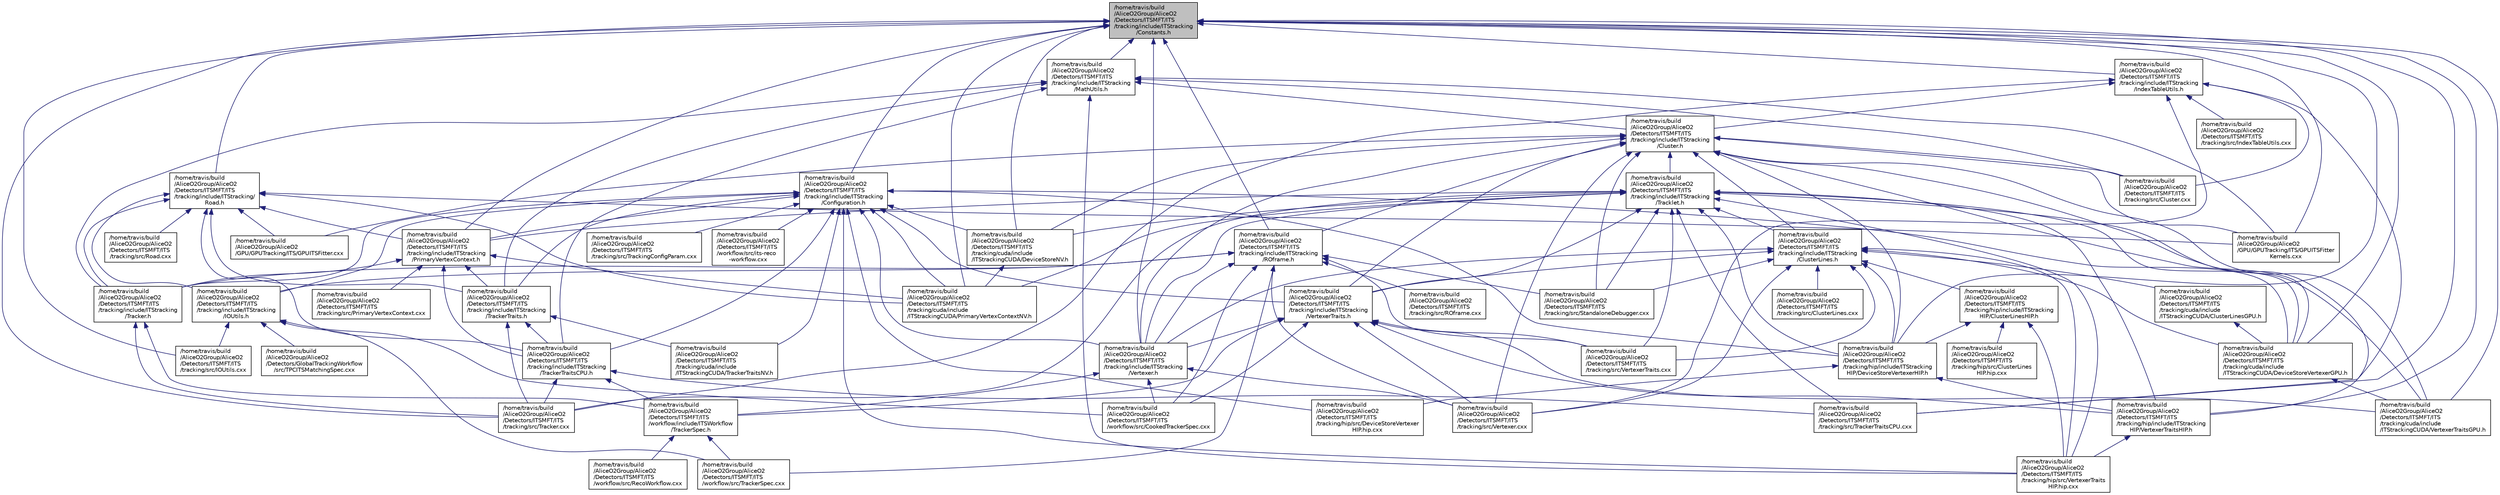 digraph "/home/travis/build/AliceO2Group/AliceO2/Detectors/ITSMFT/ITS/tracking/include/ITStracking/Constants.h"
{
 // INTERACTIVE_SVG=YES
  bgcolor="transparent";
  edge [fontname="Helvetica",fontsize="10",labelfontname="Helvetica",labelfontsize="10"];
  node [fontname="Helvetica",fontsize="10",shape=record];
  Node9 [label="/home/travis/build\l/AliceO2Group/AliceO2\l/Detectors/ITSMFT/ITS\l/tracking/include/ITStracking\l/Constants.h",height=0.2,width=0.4,color="black", fillcolor="grey75", style="filled", fontcolor="black"];
  Node9 -> Node10 [dir="back",color="midnightblue",fontsize="10",style="solid",fontname="Helvetica"];
  Node10 [label="/home/travis/build\l/AliceO2Group/AliceO2\l/Detectors/ITSMFT/ITS\l/tracking/cuda/include\l/ITStrackingCUDA/DeviceStoreNV.h",height=0.2,width=0.4,color="black",URL="$d1/d40/DeviceStoreNV_8h.html"];
  Node10 -> Node11 [dir="back",color="midnightblue",fontsize="10",style="solid",fontname="Helvetica"];
  Node11 [label="/home/travis/build\l/AliceO2Group/AliceO2\l/Detectors/ITSMFT/ITS\l/tracking/cuda/include\l/ITStrackingCUDA/PrimaryVertexContextNV.h",height=0.2,width=0.4,color="black",URL="$d8/d1b/PrimaryVertexContextNV_8h.html"];
  Node9 -> Node12 [dir="back",color="midnightblue",fontsize="10",style="solid",fontname="Helvetica"];
  Node12 [label="/home/travis/build\l/AliceO2Group/AliceO2\l/Detectors/ITSMFT/ITS\l/tracking/cuda/include\l/ITStrackingCUDA/DeviceStoreVertexerGPU.h",height=0.2,width=0.4,color="black",URL="$dc/d8a/DeviceStoreVertexerGPU_8h.html"];
  Node12 -> Node13 [dir="back",color="midnightblue",fontsize="10",style="solid",fontname="Helvetica"];
  Node13 [label="/home/travis/build\l/AliceO2Group/AliceO2\l/Detectors/ITSMFT/ITS\l/tracking/cuda/include\l/ITStrackingCUDA/VertexerTraitsGPU.h",height=0.2,width=0.4,color="black",URL="$d5/d36/VertexerTraitsGPU_8h.html"];
  Node9 -> Node11 [dir="back",color="midnightblue",fontsize="10",style="solid",fontname="Helvetica"];
  Node9 -> Node13 [dir="back",color="midnightblue",fontsize="10",style="solid",fontname="Helvetica"];
  Node9 -> Node14 [dir="back",color="midnightblue",fontsize="10",style="solid",fontname="Helvetica"];
  Node14 [label="/home/travis/build\l/AliceO2Group/AliceO2\l/Detectors/ITSMFT/ITS\l/tracking/hip/include/ITStracking\lHIP/DeviceStoreVertexerHIP.h",height=0.2,width=0.4,color="black",URL="$d4/d1e/DeviceStoreVertexerHIP_8h.html",tooltip="This class serves as memory interface for GPU vertexer. It will access needed data structures from de..."];
  Node14 -> Node15 [dir="back",color="midnightblue",fontsize="10",style="solid",fontname="Helvetica"];
  Node15 [label="/home/travis/build\l/AliceO2Group/AliceO2\l/Detectors/ITSMFT/ITS\l/tracking/hip/include/ITStracking\lHIP/VertexerTraitsHIP.h",height=0.2,width=0.4,color="black",URL="$db/d14/VertexerTraitsHIP_8h.html"];
  Node15 -> Node16 [dir="back",color="midnightblue",fontsize="10",style="solid",fontname="Helvetica"];
  Node16 [label="/home/travis/build\l/AliceO2Group/AliceO2\l/Detectors/ITSMFT/ITS\l/tracking/hip/src/VertexerTraits\lHIP.hip.cxx",height=0.2,width=0.4,color="black",URL="$d8/db1/VertexerTraitsHIP_8hip_8cxx.html"];
  Node14 -> Node17 [dir="back",color="midnightblue",fontsize="10",style="solid",fontname="Helvetica"];
  Node17 [label="/home/travis/build\l/AliceO2Group/AliceO2\l/Detectors/ITSMFT/ITS\l/tracking/hip/src/DeviceStoreVertexer\lHIP.hip.cxx",height=0.2,width=0.4,color="black",URL="$d2/d56/DeviceStoreVertexerHIP_8hip_8cxx.html"];
  Node9 -> Node15 [dir="back",color="midnightblue",fontsize="10",style="solid",fontname="Helvetica"];
  Node9 -> Node18 [dir="back",color="midnightblue",fontsize="10",style="solid",fontname="Helvetica"];
  Node18 [label="/home/travis/build\l/AliceO2Group/AliceO2\l/Detectors/ITSMFT/ITS\l/tracking/include/ITStracking\l/Configuration.h",height=0.2,width=0.4,color="black",URL="$d3/d59/Configuration_8h.html"];
  Node18 -> Node10 [dir="back",color="midnightblue",fontsize="10",style="solid",fontname="Helvetica"];
  Node18 -> Node12 [dir="back",color="midnightblue",fontsize="10",style="solid",fontname="Helvetica"];
  Node18 -> Node11 [dir="back",color="midnightblue",fontsize="10",style="solid",fontname="Helvetica"];
  Node18 -> Node19 [dir="back",color="midnightblue",fontsize="10",style="solid",fontname="Helvetica"];
  Node19 [label="/home/travis/build\l/AliceO2Group/AliceO2\l/Detectors/ITSMFT/ITS\l/tracking/cuda/include\l/ITStrackingCUDA/TrackerTraitsNV.h",height=0.2,width=0.4,color="black",URL="$db/db2/TrackerTraitsNV_8h.html"];
  Node18 -> Node14 [dir="back",color="midnightblue",fontsize="10",style="solid",fontname="Helvetica"];
  Node18 -> Node17 [dir="back",color="midnightblue",fontsize="10",style="solid",fontname="Helvetica"];
  Node18 -> Node16 [dir="back",color="midnightblue",fontsize="10",style="solid",fontname="Helvetica"];
  Node18 -> Node20 [dir="back",color="midnightblue",fontsize="10",style="solid",fontname="Helvetica"];
  Node20 [label="/home/travis/build\l/AliceO2Group/AliceO2\l/Detectors/ITSMFT/ITS\l/tracking/include/ITStracking\l/IOUtils.h",height=0.2,width=0.4,color="black",URL="$da/db1/ITS_2tracking_2include_2ITStracking_2IOUtils_8h.html"];
  Node20 -> Node21 [dir="back",color="midnightblue",fontsize="10",style="solid",fontname="Helvetica"];
  Node21 [label="/home/travis/build\l/AliceO2Group/AliceO2\l/Detectors/GlobalTrackingWorkflow\l/src/TPCITSMatchingSpec.cxx",height=0.2,width=0.4,color="black",URL="$d6/d73/TPCITSMatchingSpec_8cxx.html"];
  Node20 -> Node22 [dir="back",color="midnightblue",fontsize="10",style="solid",fontname="Helvetica"];
  Node22 [label="/home/travis/build\l/AliceO2Group/AliceO2\l/Detectors/ITSMFT/ITS\l/tracking/src/IOUtils.cxx",height=0.2,width=0.4,color="black",URL="$d5/d13/ITS_2tracking_2src_2IOUtils_8cxx.html"];
  Node20 -> Node23 [dir="back",color="midnightblue",fontsize="10",style="solid",fontname="Helvetica"];
  Node23 [label="/home/travis/build\l/AliceO2Group/AliceO2\l/Detectors/ITSMFT/ITS\l/workflow/src/CookedTrackerSpec.cxx",height=0.2,width=0.4,color="black",URL="$d6/dbc/CookedTrackerSpec_8cxx.html"];
  Node20 -> Node24 [dir="back",color="midnightblue",fontsize="10",style="solid",fontname="Helvetica"];
  Node24 [label="/home/travis/build\l/AliceO2Group/AliceO2\l/Detectors/ITSMFT/ITS\l/workflow/src/TrackerSpec.cxx",height=0.2,width=0.4,color="black",URL="$de/d95/ITSMFT_2ITS_2workflow_2src_2TrackerSpec_8cxx.html"];
  Node18 -> Node25 [dir="back",color="midnightblue",fontsize="10",style="solid",fontname="Helvetica"];
  Node25 [label="/home/travis/build\l/AliceO2Group/AliceO2\l/Detectors/ITSMFT/ITS\l/tracking/include/ITStracking\l/PrimaryVertexContext.h",height=0.2,width=0.4,color="black",URL="$d3/da9/PrimaryVertexContext_8h.html"];
  Node25 -> Node11 [dir="back",color="midnightblue",fontsize="10",style="solid",fontname="Helvetica"];
  Node25 -> Node26 [dir="back",color="midnightblue",fontsize="10",style="solid",fontname="Helvetica"];
  Node26 [label="/home/travis/build\l/AliceO2Group/AliceO2\l/Detectors/ITSMFT/ITS\l/tracking/include/ITStracking\l/Tracker.h",height=0.2,width=0.4,color="black",URL="$d7/da0/ITSMFT_2ITS_2tracking_2include_2ITStracking_2Tracker_8h.html"];
  Node26 -> Node27 [dir="back",color="midnightblue",fontsize="10",style="solid",fontname="Helvetica"];
  Node27 [label="/home/travis/build\l/AliceO2Group/AliceO2\l/Detectors/ITSMFT/ITS\l/tracking/src/Tracker.cxx",height=0.2,width=0.4,color="black",URL="$d7/dd9/ITSMFT_2ITS_2tracking_2src_2Tracker_8cxx.html"];
  Node26 -> Node28 [dir="back",color="midnightblue",fontsize="10",style="solid",fontname="Helvetica"];
  Node28 [label="/home/travis/build\l/AliceO2Group/AliceO2\l/Detectors/ITSMFT/ITS\l/workflow/include/ITSWorkflow\l/TrackerSpec.h",height=0.2,width=0.4,color="black",URL="$de/d90/ITSMFT_2ITS_2workflow_2include_2ITSWorkflow_2TrackerSpec_8h.html"];
  Node28 -> Node29 [dir="back",color="midnightblue",fontsize="10",style="solid",fontname="Helvetica"];
  Node29 [label="/home/travis/build\l/AliceO2Group/AliceO2\l/Detectors/ITSMFT/ITS\l/workflow/src/RecoWorkflow.cxx",height=0.2,width=0.4,color="black",URL="$d5/d99/ITSMFT_2ITS_2workflow_2src_2RecoWorkflow_8cxx.html"];
  Node28 -> Node24 [dir="back",color="midnightblue",fontsize="10",style="solid",fontname="Helvetica"];
  Node25 -> Node30 [dir="back",color="midnightblue",fontsize="10",style="solid",fontname="Helvetica"];
  Node30 [label="/home/travis/build\l/AliceO2Group/AliceO2\l/Detectors/ITSMFT/ITS\l/tracking/include/ITStracking\l/TrackerTraits.h",height=0.2,width=0.4,color="black",URL="$d2/dee/TrackerTraits_8h.html"];
  Node30 -> Node19 [dir="back",color="midnightblue",fontsize="10",style="solid",fontname="Helvetica"];
  Node30 -> Node31 [dir="back",color="midnightblue",fontsize="10",style="solid",fontname="Helvetica"];
  Node31 [label="/home/travis/build\l/AliceO2Group/AliceO2\l/Detectors/ITSMFT/ITS\l/tracking/include/ITStracking\l/TrackerTraitsCPU.h",height=0.2,width=0.4,color="black",URL="$de/dbc/TrackerTraitsCPU_8h.html"];
  Node31 -> Node27 [dir="back",color="midnightblue",fontsize="10",style="solid",fontname="Helvetica"];
  Node31 -> Node32 [dir="back",color="midnightblue",fontsize="10",style="solid",fontname="Helvetica"];
  Node32 [label="/home/travis/build\l/AliceO2Group/AliceO2\l/Detectors/ITSMFT/ITS\l/tracking/src/TrackerTraitsCPU.cxx",height=0.2,width=0.4,color="black",URL="$d0/d20/TrackerTraitsCPU_8cxx.html"];
  Node31 -> Node28 [dir="back",color="midnightblue",fontsize="10",style="solid",fontname="Helvetica"];
  Node30 -> Node27 [dir="back",color="midnightblue",fontsize="10",style="solid",fontname="Helvetica"];
  Node25 -> Node31 [dir="back",color="midnightblue",fontsize="10",style="solid",fontname="Helvetica"];
  Node25 -> Node33 [dir="back",color="midnightblue",fontsize="10",style="solid",fontname="Helvetica"];
  Node33 [label="/home/travis/build\l/AliceO2Group/AliceO2\l/Detectors/ITSMFT/ITS\l/tracking/src/PrimaryVertexContext.cxx",height=0.2,width=0.4,color="black",URL="$d9/d29/PrimaryVertexContext_8cxx.html"];
  Node18 -> Node26 [dir="back",color="midnightblue",fontsize="10",style="solid",fontname="Helvetica"];
  Node18 -> Node30 [dir="back",color="midnightblue",fontsize="10",style="solid",fontname="Helvetica"];
  Node18 -> Node31 [dir="back",color="midnightblue",fontsize="10",style="solid",fontname="Helvetica"];
  Node18 -> Node34 [dir="back",color="midnightblue",fontsize="10",style="solid",fontname="Helvetica"];
  Node34 [label="/home/travis/build\l/AliceO2Group/AliceO2\l/Detectors/ITSMFT/ITS\l/tracking/include/ITStracking\l/Vertexer.h",height=0.2,width=0.4,color="black",URL="$de/d9b/Vertexer_8h.html"];
  Node34 -> Node35 [dir="back",color="midnightblue",fontsize="10",style="solid",fontname="Helvetica"];
  Node35 [label="/home/travis/build\l/AliceO2Group/AliceO2\l/Detectors/ITSMFT/ITS\l/tracking/src/Vertexer.cxx",height=0.2,width=0.4,color="black",URL="$da/d5d/Vertexer_8cxx.html"];
  Node34 -> Node28 [dir="back",color="midnightblue",fontsize="10",style="solid",fontname="Helvetica"];
  Node34 -> Node23 [dir="back",color="midnightblue",fontsize="10",style="solid",fontname="Helvetica"];
  Node18 -> Node36 [dir="back",color="midnightblue",fontsize="10",style="solid",fontname="Helvetica"];
  Node36 [label="/home/travis/build\l/AliceO2Group/AliceO2\l/Detectors/ITSMFT/ITS\l/tracking/include/ITStracking\l/VertexerTraits.h",height=0.2,width=0.4,color="black",URL="$d2/dd6/VertexerTraits_8h.html",tooltip="Class to compute the primary vertex in ITS from tracklets. "];
  Node36 -> Node13 [dir="back",color="midnightblue",fontsize="10",style="solid",fontname="Helvetica"];
  Node36 -> Node15 [dir="back",color="midnightblue",fontsize="10",style="solid",fontname="Helvetica"];
  Node36 -> Node34 [dir="back",color="midnightblue",fontsize="10",style="solid",fontname="Helvetica"];
  Node36 -> Node35 [dir="back",color="midnightblue",fontsize="10",style="solid",fontname="Helvetica"];
  Node36 -> Node37 [dir="back",color="midnightblue",fontsize="10",style="solid",fontname="Helvetica"];
  Node37 [label="/home/travis/build\l/AliceO2Group/AliceO2\l/Detectors/ITSMFT/ITS\l/tracking/src/VertexerTraits.cxx",height=0.2,width=0.4,color="black",URL="$d2/de1/VertexerTraits_8cxx.html"];
  Node36 -> Node28 [dir="back",color="midnightblue",fontsize="10",style="solid",fontname="Helvetica"];
  Node36 -> Node23 [dir="back",color="midnightblue",fontsize="10",style="solid",fontname="Helvetica"];
  Node18 -> Node38 [dir="back",color="midnightblue",fontsize="10",style="solid",fontname="Helvetica"];
  Node38 [label="/home/travis/build\l/AliceO2Group/AliceO2\l/Detectors/ITSMFT/ITS\l/tracking/src/TrackingConfigParam.cxx",height=0.2,width=0.4,color="black",URL="$d5/dc1/TrackingConfigParam_8cxx.html"];
  Node18 -> Node39 [dir="back",color="midnightblue",fontsize="10",style="solid",fontname="Helvetica"];
  Node39 [label="/home/travis/build\l/AliceO2Group/AliceO2\l/Detectors/ITSMFT/ITS\l/workflow/src/its-reco\l-workflow.cxx",height=0.2,width=0.4,color="black",URL="$dc/d64/its-reco-workflow_8cxx.html"];
  Node9 -> Node40 [dir="back",color="midnightblue",fontsize="10",style="solid",fontname="Helvetica"];
  Node40 [label="/home/travis/build\l/AliceO2Group/AliceO2\l/Detectors/ITSMFT/ITS\l/tracking/include/ITStracking\l/IndexTableUtils.h",height=0.2,width=0.4,color="black",URL="$dc/ddf/ITS_2tracking_2include_2ITStracking_2IndexTableUtils_8h.html"];
  Node40 -> Node41 [dir="back",color="midnightblue",fontsize="10",style="solid",fontname="Helvetica"];
  Node41 [label="/home/travis/build\l/AliceO2Group/AliceO2\l/Detectors/ITSMFT/ITS\l/tracking/include/ITStracking\l/Cluster.h",height=0.2,width=0.4,color="black",URL="$da/d7f/Detectors_2ITSMFT_2ITS_2tracking_2include_2ITStracking_2Cluster_8h.html"];
  Node41 -> Node10 [dir="back",color="midnightblue",fontsize="10",style="solid",fontname="Helvetica"];
  Node41 -> Node12 [dir="back",color="midnightblue",fontsize="10",style="solid",fontname="Helvetica"];
  Node41 -> Node13 [dir="back",color="midnightblue",fontsize="10",style="solid",fontname="Helvetica"];
  Node41 -> Node14 [dir="back",color="midnightblue",fontsize="10",style="solid",fontname="Helvetica"];
  Node41 -> Node15 [dir="back",color="midnightblue",fontsize="10",style="solid",fontname="Helvetica"];
  Node41 -> Node42 [dir="back",color="midnightblue",fontsize="10",style="solid",fontname="Helvetica"];
  Node42 [label="/home/travis/build\l/AliceO2Group/AliceO2\l/Detectors/ITSMFT/ITS\l/tracking/include/ITStracking\l/ClusterLines.h",height=0.2,width=0.4,color="black",URL="$df/d50/ClusterLines_8h.html"];
  Node42 -> Node43 [dir="back",color="midnightblue",fontsize="10",style="solid",fontname="Helvetica"];
  Node43 [label="/home/travis/build\l/AliceO2Group/AliceO2\l/Detectors/ITSMFT/ITS\l/tracking/cuda/include\l/ITStrackingCUDA/ClusterLinesGPU.h",height=0.2,width=0.4,color="black",URL="$d1/d4c/ClusterLinesGPU_8h.html",tooltip="GPU-compliant version of ClusterLines, for the moment separated, might create a common traits for Clu..."];
  Node43 -> Node12 [dir="back",color="midnightblue",fontsize="10",style="solid",fontname="Helvetica"];
  Node42 -> Node12 [dir="back",color="midnightblue",fontsize="10",style="solid",fontname="Helvetica"];
  Node42 -> Node44 [dir="back",color="midnightblue",fontsize="10",style="solid",fontname="Helvetica"];
  Node44 [label="/home/travis/build\l/AliceO2Group/AliceO2\l/Detectors/ITSMFT/ITS\l/tracking/hip/include/ITStracking\lHIP/ClusterLinesHIP.h",height=0.2,width=0.4,color="black",URL="$d2/dc8/ClusterLinesHIP_8h.html",tooltip="GPU-compliant version of ClusterLines, for the moment separated, might create a common traits for Clu..."];
  Node44 -> Node14 [dir="back",color="midnightblue",fontsize="10",style="solid",fontname="Helvetica"];
  Node44 -> Node45 [dir="back",color="midnightblue",fontsize="10",style="solid",fontname="Helvetica"];
  Node45 [label="/home/travis/build\l/AliceO2Group/AliceO2\l/Detectors/ITSMFT/ITS\l/tracking/hip/src/ClusterLines\lHIP.hip.cxx",height=0.2,width=0.4,color="black",URL="$d7/d54/ClusterLinesHIP_8hip_8cxx.html"];
  Node44 -> Node16 [dir="back",color="midnightblue",fontsize="10",style="solid",fontname="Helvetica"];
  Node42 -> Node14 [dir="back",color="midnightblue",fontsize="10",style="solid",fontname="Helvetica"];
  Node42 -> Node16 [dir="back",color="midnightblue",fontsize="10",style="solid",fontname="Helvetica"];
  Node42 -> Node34 [dir="back",color="midnightblue",fontsize="10",style="solid",fontname="Helvetica"];
  Node42 -> Node36 [dir="back",color="midnightblue",fontsize="10",style="solid",fontname="Helvetica"];
  Node42 -> Node46 [dir="back",color="midnightblue",fontsize="10",style="solid",fontname="Helvetica"];
  Node46 [label="/home/travis/build\l/AliceO2Group/AliceO2\l/Detectors/ITSMFT/ITS\l/tracking/src/ClusterLines.cxx",height=0.2,width=0.4,color="black",URL="$d3/d75/ClusterLines_8cxx.html"];
  Node42 -> Node47 [dir="back",color="midnightblue",fontsize="10",style="solid",fontname="Helvetica"];
  Node47 [label="/home/travis/build\l/AliceO2Group/AliceO2\l/Detectors/ITSMFT/ITS\l/tracking/src/StandaloneDebugger.cxx",height=0.2,width=0.4,color="black",URL="$d7/dc4/StandaloneDebugger_8cxx.html"];
  Node42 -> Node35 [dir="back",color="midnightblue",fontsize="10",style="solid",fontname="Helvetica"];
  Node42 -> Node37 [dir="back",color="midnightblue",fontsize="10",style="solid",fontname="Helvetica"];
  Node41 -> Node48 [dir="back",color="midnightblue",fontsize="10",style="solid",fontname="Helvetica"];
  Node48 [label="/home/travis/build\l/AliceO2Group/AliceO2\l/Detectors/ITSMFT/ITS\l/tracking/include/ITStracking\l/ROframe.h",height=0.2,width=0.4,color="black",URL="$dc/d8d/ITS_2tracking_2include_2ITStracking_2ROframe_8h.html"];
  Node48 -> Node20 [dir="back",color="midnightblue",fontsize="10",style="solid",fontname="Helvetica"];
  Node48 -> Node26 [dir="back",color="midnightblue",fontsize="10",style="solid",fontname="Helvetica"];
  Node48 -> Node34 [dir="back",color="midnightblue",fontsize="10",style="solid",fontname="Helvetica"];
  Node48 -> Node49 [dir="back",color="midnightblue",fontsize="10",style="solid",fontname="Helvetica"];
  Node49 [label="/home/travis/build\l/AliceO2Group/AliceO2\l/Detectors/ITSMFT/ITS\l/tracking/src/ROframe.cxx",height=0.2,width=0.4,color="black",URL="$dd/d59/ITS_2tracking_2src_2ROframe_8cxx.html"];
  Node48 -> Node47 [dir="back",color="midnightblue",fontsize="10",style="solid",fontname="Helvetica"];
  Node48 -> Node35 [dir="back",color="midnightblue",fontsize="10",style="solid",fontname="Helvetica"];
  Node48 -> Node37 [dir="back",color="midnightblue",fontsize="10",style="solid",fontname="Helvetica"];
  Node48 -> Node23 [dir="back",color="midnightblue",fontsize="10",style="solid",fontname="Helvetica"];
  Node48 -> Node24 [dir="back",color="midnightblue",fontsize="10",style="solid",fontname="Helvetica"];
  Node41 -> Node50 [dir="back",color="midnightblue",fontsize="10",style="solid",fontname="Helvetica"];
  Node50 [label="/home/travis/build\l/AliceO2Group/AliceO2\l/Detectors/ITSMFT/ITS\l/tracking/include/ITStracking\l/Tracklet.h",height=0.2,width=0.4,color="black",URL="$d8/db3/ITSMFT_2ITS_2tracking_2include_2ITStracking_2Tracklet_8h.html"];
  Node50 -> Node10 [dir="back",color="midnightblue",fontsize="10",style="solid",fontname="Helvetica"];
  Node50 -> Node12 [dir="back",color="midnightblue",fontsize="10",style="solid",fontname="Helvetica"];
  Node50 -> Node11 [dir="back",color="midnightblue",fontsize="10",style="solid",fontname="Helvetica"];
  Node50 -> Node13 [dir="back",color="midnightblue",fontsize="10",style="solid",fontname="Helvetica"];
  Node50 -> Node14 [dir="back",color="midnightblue",fontsize="10",style="solid",fontname="Helvetica"];
  Node50 -> Node15 [dir="back",color="midnightblue",fontsize="10",style="solid",fontname="Helvetica"];
  Node50 -> Node16 [dir="back",color="midnightblue",fontsize="10",style="solid",fontname="Helvetica"];
  Node50 -> Node42 [dir="back",color="midnightblue",fontsize="10",style="solid",fontname="Helvetica"];
  Node50 -> Node25 [dir="back",color="midnightblue",fontsize="10",style="solid",fontname="Helvetica"];
  Node50 -> Node34 [dir="back",color="midnightblue",fontsize="10",style="solid",fontname="Helvetica"];
  Node50 -> Node36 [dir="back",color="midnightblue",fontsize="10",style="solid",fontname="Helvetica"];
  Node50 -> Node47 [dir="back",color="midnightblue",fontsize="10",style="solid",fontname="Helvetica"];
  Node50 -> Node27 [dir="back",color="midnightblue",fontsize="10",style="solid",fontname="Helvetica"];
  Node50 -> Node32 [dir="back",color="midnightblue",fontsize="10",style="solid",fontname="Helvetica"];
  Node50 -> Node37 [dir="back",color="midnightblue",fontsize="10",style="solid",fontname="Helvetica"];
  Node41 -> Node34 [dir="back",color="midnightblue",fontsize="10",style="solid",fontname="Helvetica"];
  Node41 -> Node36 [dir="back",color="midnightblue",fontsize="10",style="solid",fontname="Helvetica"];
  Node41 -> Node51 [dir="back",color="midnightblue",fontsize="10",style="solid",fontname="Helvetica"];
  Node51 [label="/home/travis/build\l/AliceO2Group/AliceO2\l/Detectors/ITSMFT/ITS\l/tracking/src/Cluster.cxx",height=0.2,width=0.4,color="black",URL="$d5/d70/Detectors_2ITSMFT_2ITS_2tracking_2src_2Cluster_8cxx.html"];
  Node41 -> Node47 [dir="back",color="midnightblue",fontsize="10",style="solid",fontname="Helvetica"];
  Node41 -> Node35 [dir="back",color="midnightblue",fontsize="10",style="solid",fontname="Helvetica"];
  Node41 -> Node52 [dir="back",color="midnightblue",fontsize="10",style="solid",fontname="Helvetica"];
  Node52 [label="/home/travis/build\l/AliceO2Group/AliceO2\l/GPU/GPUTracking/ITS/GPUITSFitter.cxx",height=0.2,width=0.4,color="black",URL="$d5/d2b/GPUITSFitter_8cxx.html"];
  Node41 -> Node53 [dir="back",color="midnightblue",fontsize="10",style="solid",fontname="Helvetica"];
  Node53 [label="/home/travis/build\l/AliceO2Group/AliceO2\l/GPU/GPUTracking/ITS/GPUITSFitter\lKernels.cxx",height=0.2,width=0.4,color="black",URL="$dd/d1d/GPUITSFitterKernels_8cxx.html"];
  Node40 -> Node51 [dir="back",color="midnightblue",fontsize="10",style="solid",fontname="Helvetica"];
  Node40 -> Node54 [dir="back",color="midnightblue",fontsize="10",style="solid",fontname="Helvetica"];
  Node54 [label="/home/travis/build\l/AliceO2Group/AliceO2\l/Detectors/ITSMFT/ITS\l/tracking/src/IndexTableUtils.cxx",height=0.2,width=0.4,color="black",URL="$dc/d14/IndexTableUtils_8cxx.html"];
  Node40 -> Node27 [dir="back",color="midnightblue",fontsize="10",style="solid",fontname="Helvetica"];
  Node40 -> Node32 [dir="back",color="midnightblue",fontsize="10",style="solid",fontname="Helvetica"];
  Node40 -> Node35 [dir="back",color="midnightblue",fontsize="10",style="solid",fontname="Helvetica"];
  Node9 -> Node55 [dir="back",color="midnightblue",fontsize="10",style="solid",fontname="Helvetica"];
  Node55 [label="/home/travis/build\l/AliceO2Group/AliceO2\l/Detectors/ITSMFT/ITS\l/tracking/include/ITStracking\l/MathUtils.h",height=0.2,width=0.4,color="black",URL="$dc/d3e/MathUtils_8h.html"];
  Node55 -> Node16 [dir="back",color="midnightblue",fontsize="10",style="solid",fontname="Helvetica"];
  Node55 -> Node41 [dir="back",color="midnightblue",fontsize="10",style="solid",fontname="Helvetica"];
  Node55 -> Node26 [dir="back",color="midnightblue",fontsize="10",style="solid",fontname="Helvetica"];
  Node55 -> Node30 [dir="back",color="midnightblue",fontsize="10",style="solid",fontname="Helvetica"];
  Node55 -> Node31 [dir="back",color="midnightblue",fontsize="10",style="solid",fontname="Helvetica"];
  Node55 -> Node51 [dir="back",color="midnightblue",fontsize="10",style="solid",fontname="Helvetica"];
  Node55 -> Node53 [dir="back",color="midnightblue",fontsize="10",style="solid",fontname="Helvetica"];
  Node9 -> Node25 [dir="back",color="midnightblue",fontsize="10",style="solid",fontname="Helvetica"];
  Node9 -> Node56 [dir="back",color="midnightblue",fontsize="10",style="solid",fontname="Helvetica"];
  Node56 [label="/home/travis/build\l/AliceO2Group/AliceO2\l/Detectors/ITSMFT/ITS\l/tracking/include/ITStracking/\lRoad.h",height=0.2,width=0.4,color="black",URL="$d4/d5a/ITS_2tracking_2include_2ITStracking_2Road_8h.html"];
  Node56 -> Node11 [dir="back",color="midnightblue",fontsize="10",style="solid",fontname="Helvetica"];
  Node56 -> Node20 [dir="back",color="midnightblue",fontsize="10",style="solid",fontname="Helvetica"];
  Node56 -> Node25 [dir="back",color="midnightblue",fontsize="10",style="solid",fontname="Helvetica"];
  Node56 -> Node26 [dir="back",color="midnightblue",fontsize="10",style="solid",fontname="Helvetica"];
  Node56 -> Node30 [dir="back",color="midnightblue",fontsize="10",style="solid",fontname="Helvetica"];
  Node56 -> Node31 [dir="back",color="midnightblue",fontsize="10",style="solid",fontname="Helvetica"];
  Node56 -> Node57 [dir="back",color="midnightblue",fontsize="10",style="solid",fontname="Helvetica"];
  Node57 [label="/home/travis/build\l/AliceO2Group/AliceO2\l/Detectors/ITSMFT/ITS\l/tracking/src/Road.cxx",height=0.2,width=0.4,color="black",URL="$d4/dae/Road_8cxx.html"];
  Node56 -> Node52 [dir="back",color="midnightblue",fontsize="10",style="solid",fontname="Helvetica"];
  Node56 -> Node53 [dir="back",color="midnightblue",fontsize="10",style="solid",fontname="Helvetica"];
  Node9 -> Node48 [dir="back",color="midnightblue",fontsize="10",style="solid",fontname="Helvetica"];
  Node9 -> Node34 [dir="back",color="midnightblue",fontsize="10",style="solid",fontname="Helvetica"];
  Node9 -> Node22 [dir="back",color="midnightblue",fontsize="10",style="solid",fontname="Helvetica"];
  Node9 -> Node27 [dir="back",color="midnightblue",fontsize="10",style="solid",fontname="Helvetica"];
  Node9 -> Node32 [dir="back",color="midnightblue",fontsize="10",style="solid",fontname="Helvetica"];
  Node9 -> Node53 [dir="back",color="midnightblue",fontsize="10",style="solid",fontname="Helvetica"];
}
